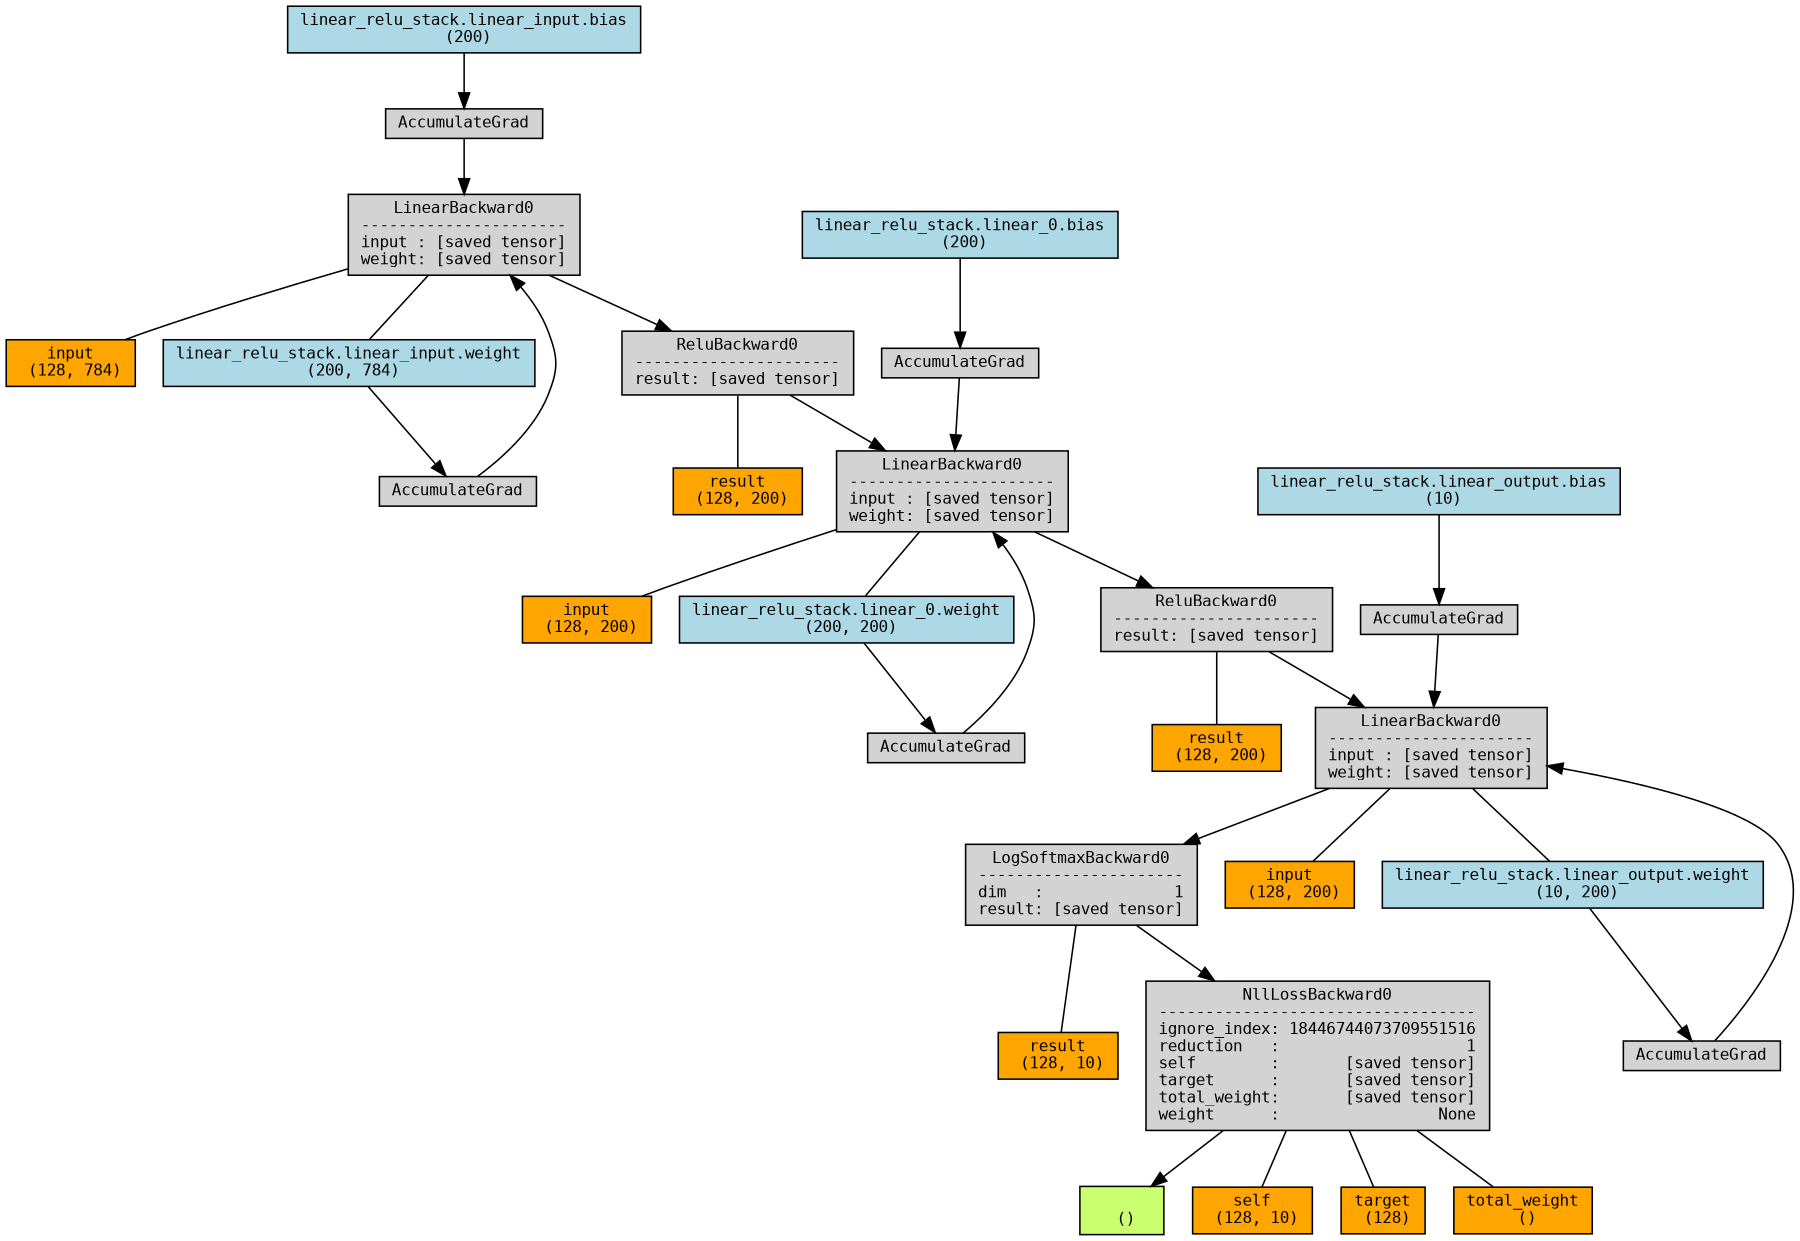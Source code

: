 digraph {
	graph [size="12,12"]
	node [align=left fontname=monospace fontsize=10 height=0.2 ranksep=0.1 shape=box style=filled]
	5763694736 [label="
 ()" fillcolor=darkolivegreen1]
	5765884768 -> 5761254160 [dir=none]
	5761254160 [label="self
 (128, 10)" fillcolor=orange]
	5765884768 -> 5203389760 [dir=none]
	5203389760 [label="target
 (128)" fillcolor=orange]
	5765884768 -> 5765661296 [dir=none]
	5765661296 [label="total_weight
 ()" fillcolor=orange]
	5765884768 [label="NllLossBackward0
----------------------------------
ignore_index: 18446744073709551516
reduction   :                    1
self        :       [saved tensor]
target      :       [saved tensor]
total_weight:       [saved tensor]
weight      :                 None"]
	5765886976 -> 5765884768
	5765886976 -> 5765673856 [dir=none]
	5765673856 [label="result
 (128, 10)" fillcolor=orange]
	5765886976 [label="LogSoftmaxBackward0
----------------------
dim   :              1
result: [saved tensor]"]
	5765886928 -> 5765886976
	5765886928 -> 5203427792 [dir=none]
	5203427792 [label="input
 (128, 200)" fillcolor=orange]
	5765886928 -> 5203389600 [dir=none]
	5203389600 [label="weight
 (10, 200)" fillcolor=orange]
	5765886928 [label="LinearBackward0
----------------------
input : [saved tensor]
weight: [saved tensor]"]
	5765887792 -> 5765886928
	5765887792 -> 5765669056 [dir=none]
	5765669056 [label="result
 (128, 200)" fillcolor=orange]
	5765887792 [label="ReluBackward0
----------------------
result: [saved tensor]"]
	5765887840 -> 5765887792
	5765887840 -> 5765512496 [dir=none]
	5765512496 [label="input
 (128, 200)" fillcolor=orange]
	5765887840 -> 5203389440 [dir=none]
	5203389440 [label="weight
 (200, 200)" fillcolor=orange]
	5765887840 [label="LinearBackward0
----------------------
input : [saved tensor]
weight: [saved tensor]"]
	5765887888 -> 5765887840
	5765887888 -> 5765940144 [dir=none]
	5765940144 [label="result
 (128, 200)" fillcolor=orange]
	5765887888 [label="ReluBackward0
----------------------
result: [saved tensor]"]
	5765888080 -> 5765887888
	5765888080 -> 5203389680 [dir=none]
	5203389680 [label="input
 (128, 784)" fillcolor=orange]
	5765888080 -> 5763054336 [dir=none]
	5763054336 [label="weight
 (200, 784)" fillcolor=orange]
	5765888080 [label="LinearBackward0
----------------------
input : [saved tensor]
weight: [saved tensor]"]
	5765888176 -> 5765888080
	5763054336 [label="linear_relu_stack.linear_input.weight
 (200, 784)" fillcolor=lightblue]
	5763054336 -> 5765888176
	5765888176 [label=AccumulateGrad]
	5765888128 -> 5765888080
	4402687456 [label="linear_relu_stack.linear_input.bias
 (200)" fillcolor=lightblue]
	4402687456 -> 5765888128
	5765888128 [label=AccumulateGrad]
	5765887744 -> 5765887840
	5203389440 [label="linear_relu_stack.linear_0.weight
 (200, 200)" fillcolor=lightblue]
	5203389440 -> 5765887744
	5765887744 [label=AccumulateGrad]
	5765887216 -> 5765887840
	5203389520 [label="linear_relu_stack.linear_0.bias
 (200)" fillcolor=lightblue]
	5203389520 -> 5765887216
	5765887216 [label=AccumulateGrad]
	5765887600 -> 5765886928
	5203389600 [label="linear_relu_stack.linear_output.weight
 (10, 200)" fillcolor=lightblue]
	5203389600 -> 5765887600
	5765887600 [label=AccumulateGrad]
	5765887168 -> 5765886928
	5203379520 [label="linear_relu_stack.linear_output.bias
 (10)" fillcolor=lightblue]
	5203379520 -> 5765887168
	5765887168 [label=AccumulateGrad]
	5765884768 -> 5763694736
}

